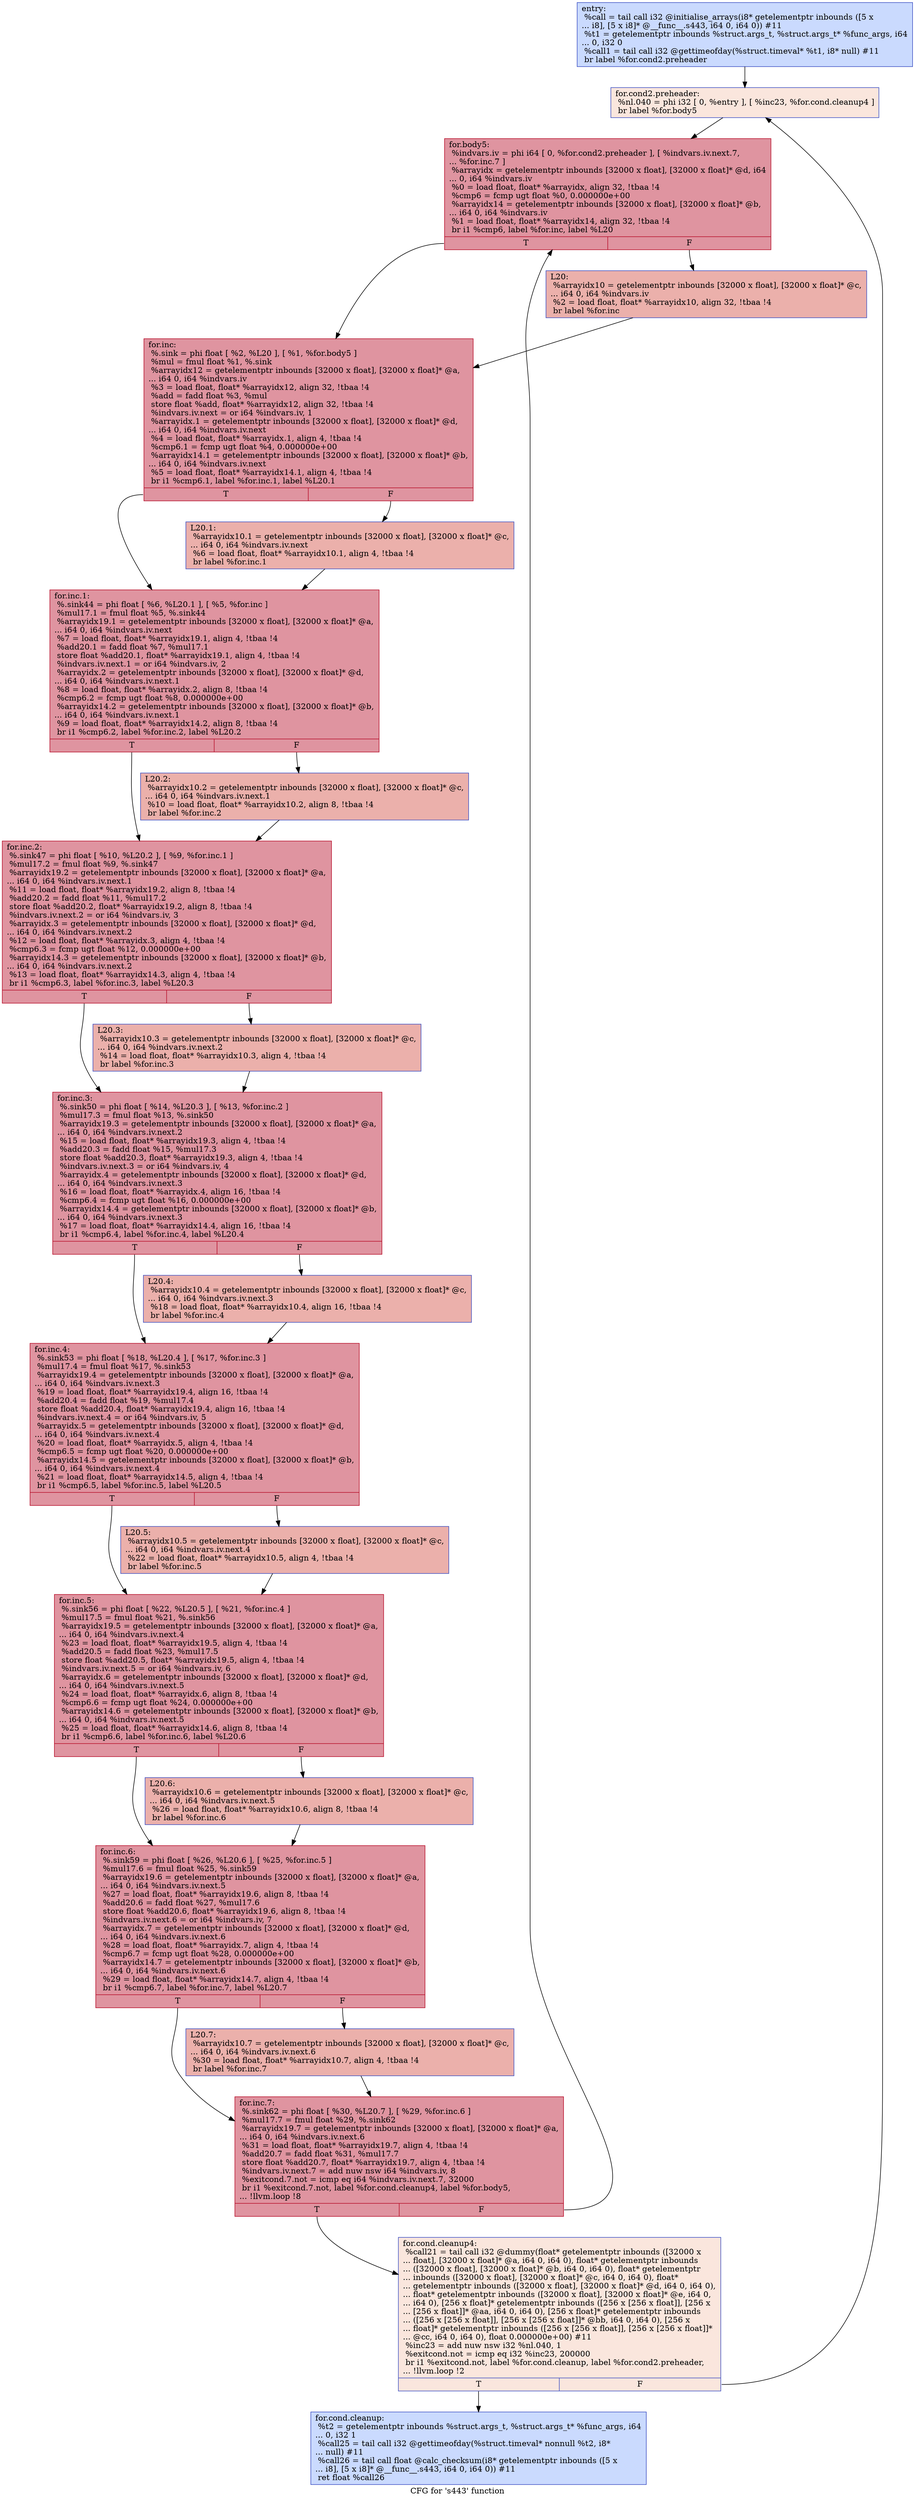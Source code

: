 digraph "CFG for 's443' function" {
	label="CFG for 's443' function";

	Node0x564c93c629c0 [shape=record,color="#3d50c3ff", style=filled, fillcolor="#88abfd70",label="{entry:\l  %call = tail call i32 @initialise_arrays(i8* getelementptr inbounds ([5 x\l... i8], [5 x i8]* @__func__.s443, i64 0, i64 0)) #11\l  %t1 = getelementptr inbounds %struct.args_t, %struct.args_t* %func_args, i64\l... 0, i32 0\l  %call1 = tail call i32 @gettimeofday(%struct.timeval* %t1, i8* null) #11\l  br label %for.cond2.preheader\l}"];
	Node0x564c93c629c0 -> Node0x564c93c62e60;
	Node0x564c93c62e60 [shape=record,color="#3d50c3ff", style=filled, fillcolor="#f3c7b170",label="{for.cond2.preheader:                              \l  %nl.040 = phi i32 [ 0, %entry ], [ %inc23, %for.cond.cleanup4 ]\l  br label %for.body5\l}"];
	Node0x564c93c62e60 -> Node0x564c93c63090;
	Node0x564c93c63150 [shape=record,color="#3d50c3ff", style=filled, fillcolor="#88abfd70",label="{for.cond.cleanup:                                 \l  %t2 = getelementptr inbounds %struct.args_t, %struct.args_t* %func_args, i64\l... 0, i32 1\l  %call25 = tail call i32 @gettimeofday(%struct.timeval* nonnull %t2, i8*\l... null) #11\l  %call26 = tail call float @calc_checksum(i8* getelementptr inbounds ([5 x\l... i8], [5 x i8]* @__func__.s443, i64 0, i64 0)) #11\l  ret float %call26\l}"];
	Node0x564c93c62f80 [shape=record,color="#3d50c3ff", style=filled, fillcolor="#f3c7b170",label="{for.cond.cleanup4:                                \l  %call21 = tail call i32 @dummy(float* getelementptr inbounds ([32000 x\l... float], [32000 x float]* @a, i64 0, i64 0), float* getelementptr inbounds\l... ([32000 x float], [32000 x float]* @b, i64 0, i64 0), float* getelementptr\l... inbounds ([32000 x float], [32000 x float]* @c, i64 0, i64 0), float*\l... getelementptr inbounds ([32000 x float], [32000 x float]* @d, i64 0, i64 0),\l... float* getelementptr inbounds ([32000 x float], [32000 x float]* @e, i64 0,\l... i64 0), [256 x float]* getelementptr inbounds ([256 x [256 x float]], [256 x\l... [256 x float]]* @aa, i64 0, i64 0), [256 x float]* getelementptr inbounds\l... ([256 x [256 x float]], [256 x [256 x float]]* @bb, i64 0, i64 0), [256 x\l... float]* getelementptr inbounds ([256 x [256 x float]], [256 x [256 x float]]*\l... @cc, i64 0, i64 0), float 0.000000e+00) #11\l  %inc23 = add nuw nsw i32 %nl.040, 1\l  %exitcond.not = icmp eq i32 %inc23, 200000\l  br i1 %exitcond.not, label %for.cond.cleanup, label %for.cond2.preheader,\l... !llvm.loop !2\l|{<s0>T|<s1>F}}"];
	Node0x564c93c62f80:s0 -> Node0x564c93c63150;
	Node0x564c93c62f80:s1 -> Node0x564c93c62e60;
	Node0x564c93c63090 [shape=record,color="#b70d28ff", style=filled, fillcolor="#b70d2870",label="{for.body5:                                        \l  %indvars.iv = phi i64 [ 0, %for.cond2.preheader ], [ %indvars.iv.next.7,\l... %for.inc.7 ]\l  %arrayidx = getelementptr inbounds [32000 x float], [32000 x float]* @d, i64\l... 0, i64 %indvars.iv\l  %0 = load float, float* %arrayidx, align 32, !tbaa !4\l  %cmp6 = fcmp ugt float %0, 0.000000e+00\l  %arrayidx14 = getelementptr inbounds [32000 x float], [32000 x float]* @b,\l... i64 0, i64 %indvars.iv\l  %1 = load float, float* %arrayidx14, align 32, !tbaa !4\l  br i1 %cmp6, label %for.inc, label %L20\l|{<s0>T|<s1>F}}"];
	Node0x564c93c63090:s0 -> Node0x564c93c63ed0;
	Node0x564c93c63090:s1 -> Node0x564c93c63f20;
	Node0x564c93c63f20 [shape=record,color="#3d50c3ff", style=filled, fillcolor="#d24b4070",label="{L20:                                              \l  %arrayidx10 = getelementptr inbounds [32000 x float], [32000 x float]* @c,\l... i64 0, i64 %indvars.iv\l  %2 = load float, float* %arrayidx10, align 32, !tbaa !4\l  br label %for.inc\l}"];
	Node0x564c93c63f20 -> Node0x564c93c63ed0;
	Node0x564c93c63ed0 [shape=record,color="#b70d28ff", style=filled, fillcolor="#b70d2870",label="{for.inc:                                          \l  %.sink = phi float [ %2, %L20 ], [ %1, %for.body5 ]\l  %mul = fmul float %1, %.sink\l  %arrayidx12 = getelementptr inbounds [32000 x float], [32000 x float]* @a,\l... i64 0, i64 %indvars.iv\l  %3 = load float, float* %arrayidx12, align 32, !tbaa !4\l  %add = fadd float %3, %mul\l  store float %add, float* %arrayidx12, align 32, !tbaa !4\l  %indvars.iv.next = or i64 %indvars.iv, 1\l  %arrayidx.1 = getelementptr inbounds [32000 x float], [32000 x float]* @d,\l... i64 0, i64 %indvars.iv.next\l  %4 = load float, float* %arrayidx.1, align 4, !tbaa !4\l  %cmp6.1 = fcmp ugt float %4, 0.000000e+00\l  %arrayidx14.1 = getelementptr inbounds [32000 x float], [32000 x float]* @b,\l... i64 0, i64 %indvars.iv.next\l  %5 = load float, float* %arrayidx14.1, align 4, !tbaa !4\l  br i1 %cmp6.1, label %for.inc.1, label %L20.1\l|{<s0>T|<s1>F}}"];
	Node0x564c93c63ed0:s0 -> Node0x564c93c64d50;
	Node0x564c93c63ed0:s1 -> Node0x564c93c64dd0;
	Node0x564c93c64dd0 [shape=record,color="#3d50c3ff", style=filled, fillcolor="#d24b4070",label="{L20.1:                                            \l  %arrayidx10.1 = getelementptr inbounds [32000 x float], [32000 x float]* @c,\l... i64 0, i64 %indvars.iv.next\l  %6 = load float, float* %arrayidx10.1, align 4, !tbaa !4\l  br label %for.inc.1\l}"];
	Node0x564c93c64dd0 -> Node0x564c93c64d50;
	Node0x564c93c64d50 [shape=record,color="#b70d28ff", style=filled, fillcolor="#b70d2870",label="{for.inc.1:                                        \l  %.sink44 = phi float [ %6, %L20.1 ], [ %5, %for.inc ]\l  %mul17.1 = fmul float %5, %.sink44\l  %arrayidx19.1 = getelementptr inbounds [32000 x float], [32000 x float]* @a,\l... i64 0, i64 %indvars.iv.next\l  %7 = load float, float* %arrayidx19.1, align 4, !tbaa !4\l  %add20.1 = fadd float %7, %mul17.1\l  store float %add20.1, float* %arrayidx19.1, align 4, !tbaa !4\l  %indvars.iv.next.1 = or i64 %indvars.iv, 2\l  %arrayidx.2 = getelementptr inbounds [32000 x float], [32000 x float]* @d,\l... i64 0, i64 %indvars.iv.next.1\l  %8 = load float, float* %arrayidx.2, align 8, !tbaa !4\l  %cmp6.2 = fcmp ugt float %8, 0.000000e+00\l  %arrayidx14.2 = getelementptr inbounds [32000 x float], [32000 x float]* @b,\l... i64 0, i64 %indvars.iv.next.1\l  %9 = load float, float* %arrayidx14.2, align 8, !tbaa !4\l  br i1 %cmp6.2, label %for.inc.2, label %L20.2\l|{<s0>T|<s1>F}}"];
	Node0x564c93c64d50:s0 -> Node0x564c93c64b20;
	Node0x564c93c64d50:s1 -> Node0x564c93c65a00;
	Node0x564c93c65a00 [shape=record,color="#3d50c3ff", style=filled, fillcolor="#d24b4070",label="{L20.2:                                            \l  %arrayidx10.2 = getelementptr inbounds [32000 x float], [32000 x float]* @c,\l... i64 0, i64 %indvars.iv.next.1\l  %10 = load float, float* %arrayidx10.2, align 8, !tbaa !4\l  br label %for.inc.2\l}"];
	Node0x564c93c65a00 -> Node0x564c93c64b20;
	Node0x564c93c64b20 [shape=record,color="#b70d28ff", style=filled, fillcolor="#b70d2870",label="{for.inc.2:                                        \l  %.sink47 = phi float [ %10, %L20.2 ], [ %9, %for.inc.1 ]\l  %mul17.2 = fmul float %9, %.sink47\l  %arrayidx19.2 = getelementptr inbounds [32000 x float], [32000 x float]* @a,\l... i64 0, i64 %indvars.iv.next.1\l  %11 = load float, float* %arrayidx19.2, align 8, !tbaa !4\l  %add20.2 = fadd float %11, %mul17.2\l  store float %add20.2, float* %arrayidx19.2, align 8, !tbaa !4\l  %indvars.iv.next.2 = or i64 %indvars.iv, 3\l  %arrayidx.3 = getelementptr inbounds [32000 x float], [32000 x float]* @d,\l... i64 0, i64 %indvars.iv.next.2\l  %12 = load float, float* %arrayidx.3, align 4, !tbaa !4\l  %cmp6.3 = fcmp ugt float %12, 0.000000e+00\l  %arrayidx14.3 = getelementptr inbounds [32000 x float], [32000 x float]* @b,\l... i64 0, i64 %indvars.iv.next.2\l  %13 = load float, float* %arrayidx14.3, align 4, !tbaa !4\l  br i1 %cmp6.3, label %for.inc.3, label %L20.3\l|{<s0>T|<s1>F}}"];
	Node0x564c93c64b20:s0 -> Node0x564c93c66870;
	Node0x564c93c64b20:s1 -> Node0x564c93c668c0;
	Node0x564c93c668c0 [shape=record,color="#3d50c3ff", style=filled, fillcolor="#d24b4070",label="{L20.3:                                            \l  %arrayidx10.3 = getelementptr inbounds [32000 x float], [32000 x float]* @c,\l... i64 0, i64 %indvars.iv.next.2\l  %14 = load float, float* %arrayidx10.3, align 4, !tbaa !4\l  br label %for.inc.3\l}"];
	Node0x564c93c668c0 -> Node0x564c93c66870;
	Node0x564c93c66870 [shape=record,color="#b70d28ff", style=filled, fillcolor="#b70d2870",label="{for.inc.3:                                        \l  %.sink50 = phi float [ %14, %L20.3 ], [ %13, %for.inc.2 ]\l  %mul17.3 = fmul float %13, %.sink50\l  %arrayidx19.3 = getelementptr inbounds [32000 x float], [32000 x float]* @a,\l... i64 0, i64 %indvars.iv.next.2\l  %15 = load float, float* %arrayidx19.3, align 4, !tbaa !4\l  %add20.3 = fadd float %15, %mul17.3\l  store float %add20.3, float* %arrayidx19.3, align 4, !tbaa !4\l  %indvars.iv.next.3 = or i64 %indvars.iv, 4\l  %arrayidx.4 = getelementptr inbounds [32000 x float], [32000 x float]* @d,\l... i64 0, i64 %indvars.iv.next.3\l  %16 = load float, float* %arrayidx.4, align 16, !tbaa !4\l  %cmp6.4 = fcmp ugt float %16, 0.000000e+00\l  %arrayidx14.4 = getelementptr inbounds [32000 x float], [32000 x float]* @b,\l... i64 0, i64 %indvars.iv.next.3\l  %17 = load float, float* %arrayidx14.4, align 16, !tbaa !4\l  br i1 %cmp6.4, label %for.inc.4, label %L20.4\l|{<s0>T|<s1>F}}"];
	Node0x564c93c66870:s0 -> Node0x564c93c674b0;
	Node0x564c93c66870:s1 -> Node0x564c93c67500;
	Node0x564c93c67500 [shape=record,color="#3d50c3ff", style=filled, fillcolor="#d24b4070",label="{L20.4:                                            \l  %arrayidx10.4 = getelementptr inbounds [32000 x float], [32000 x float]* @c,\l... i64 0, i64 %indvars.iv.next.3\l  %18 = load float, float* %arrayidx10.4, align 16, !tbaa !4\l  br label %for.inc.4\l}"];
	Node0x564c93c67500 -> Node0x564c93c674b0;
	Node0x564c93c674b0 [shape=record,color="#b70d28ff", style=filled, fillcolor="#b70d2870",label="{for.inc.4:                                        \l  %.sink53 = phi float [ %18, %L20.4 ], [ %17, %for.inc.3 ]\l  %mul17.4 = fmul float %17, %.sink53\l  %arrayidx19.4 = getelementptr inbounds [32000 x float], [32000 x float]* @a,\l... i64 0, i64 %indvars.iv.next.3\l  %19 = load float, float* %arrayidx19.4, align 16, !tbaa !4\l  %add20.4 = fadd float %19, %mul17.4\l  store float %add20.4, float* %arrayidx19.4, align 16, !tbaa !4\l  %indvars.iv.next.4 = or i64 %indvars.iv, 5\l  %arrayidx.5 = getelementptr inbounds [32000 x float], [32000 x float]* @d,\l... i64 0, i64 %indvars.iv.next.4\l  %20 = load float, float* %arrayidx.5, align 4, !tbaa !4\l  %cmp6.5 = fcmp ugt float %20, 0.000000e+00\l  %arrayidx14.5 = getelementptr inbounds [32000 x float], [32000 x float]* @b,\l... i64 0, i64 %indvars.iv.next.4\l  %21 = load float, float* %arrayidx14.5, align 4, !tbaa !4\l  br i1 %cmp6.5, label %for.inc.5, label %L20.5\l|{<s0>T|<s1>F}}"];
	Node0x564c93c674b0:s0 -> Node0x564c93c68070;
	Node0x564c93c674b0:s1 -> Node0x564c93c680c0;
	Node0x564c93c680c0 [shape=record,color="#3d50c3ff", style=filled, fillcolor="#d24b4070",label="{L20.5:                                            \l  %arrayidx10.5 = getelementptr inbounds [32000 x float], [32000 x float]* @c,\l... i64 0, i64 %indvars.iv.next.4\l  %22 = load float, float* %arrayidx10.5, align 4, !tbaa !4\l  br label %for.inc.5\l}"];
	Node0x564c93c680c0 -> Node0x564c93c68070;
	Node0x564c93c68070 [shape=record,color="#b70d28ff", style=filled, fillcolor="#b70d2870",label="{for.inc.5:                                        \l  %.sink56 = phi float [ %22, %L20.5 ], [ %21, %for.inc.4 ]\l  %mul17.5 = fmul float %21, %.sink56\l  %arrayidx19.5 = getelementptr inbounds [32000 x float], [32000 x float]* @a,\l... i64 0, i64 %indvars.iv.next.4\l  %23 = load float, float* %arrayidx19.5, align 4, !tbaa !4\l  %add20.5 = fadd float %23, %mul17.5\l  store float %add20.5, float* %arrayidx19.5, align 4, !tbaa !4\l  %indvars.iv.next.5 = or i64 %indvars.iv, 6\l  %arrayidx.6 = getelementptr inbounds [32000 x float], [32000 x float]* @d,\l... i64 0, i64 %indvars.iv.next.5\l  %24 = load float, float* %arrayidx.6, align 8, !tbaa !4\l  %cmp6.6 = fcmp ugt float %24, 0.000000e+00\l  %arrayidx14.6 = getelementptr inbounds [32000 x float], [32000 x float]* @b,\l... i64 0, i64 %indvars.iv.next.5\l  %25 = load float, float* %arrayidx14.6, align 8, !tbaa !4\l  br i1 %cmp6.6, label %for.inc.6, label %L20.6\l|{<s0>T|<s1>F}}"];
	Node0x564c93c68070:s0 -> Node0x564c93c68c30;
	Node0x564c93c68070:s1 -> Node0x564c93c68c80;
	Node0x564c93c68c80 [shape=record,color="#3d50c3ff", style=filled, fillcolor="#d24b4070",label="{L20.6:                                            \l  %arrayidx10.6 = getelementptr inbounds [32000 x float], [32000 x float]* @c,\l... i64 0, i64 %indvars.iv.next.5\l  %26 = load float, float* %arrayidx10.6, align 8, !tbaa !4\l  br label %for.inc.6\l}"];
	Node0x564c93c68c80 -> Node0x564c93c68c30;
	Node0x564c93c68c30 [shape=record,color="#b70d28ff", style=filled, fillcolor="#b70d2870",label="{for.inc.6:                                        \l  %.sink59 = phi float [ %26, %L20.6 ], [ %25, %for.inc.5 ]\l  %mul17.6 = fmul float %25, %.sink59\l  %arrayidx19.6 = getelementptr inbounds [32000 x float], [32000 x float]* @a,\l... i64 0, i64 %indvars.iv.next.5\l  %27 = load float, float* %arrayidx19.6, align 8, !tbaa !4\l  %add20.6 = fadd float %27, %mul17.6\l  store float %add20.6, float* %arrayidx19.6, align 8, !tbaa !4\l  %indvars.iv.next.6 = or i64 %indvars.iv, 7\l  %arrayidx.7 = getelementptr inbounds [32000 x float], [32000 x float]* @d,\l... i64 0, i64 %indvars.iv.next.6\l  %28 = load float, float* %arrayidx.7, align 4, !tbaa !4\l  %cmp6.7 = fcmp ugt float %28, 0.000000e+00\l  %arrayidx14.7 = getelementptr inbounds [32000 x float], [32000 x float]* @b,\l... i64 0, i64 %indvars.iv.next.6\l  %29 = load float, float* %arrayidx14.7, align 4, !tbaa !4\l  br i1 %cmp6.7, label %for.inc.7, label %L20.7\l|{<s0>T|<s1>F}}"];
	Node0x564c93c68c30:s0 -> Node0x564c93c63a50;
	Node0x564c93c68c30:s1 -> Node0x564c93c660c0;
	Node0x564c93c660c0 [shape=record,color="#3d50c3ff", style=filled, fillcolor="#d24b4070",label="{L20.7:                                            \l  %arrayidx10.7 = getelementptr inbounds [32000 x float], [32000 x float]* @c,\l... i64 0, i64 %indvars.iv.next.6\l  %30 = load float, float* %arrayidx10.7, align 4, !tbaa !4\l  br label %for.inc.7\l}"];
	Node0x564c93c660c0 -> Node0x564c93c63a50;
	Node0x564c93c63a50 [shape=record,color="#b70d28ff", style=filled, fillcolor="#b70d2870",label="{for.inc.7:                                        \l  %.sink62 = phi float [ %30, %L20.7 ], [ %29, %for.inc.6 ]\l  %mul17.7 = fmul float %29, %.sink62\l  %arrayidx19.7 = getelementptr inbounds [32000 x float], [32000 x float]* @a,\l... i64 0, i64 %indvars.iv.next.6\l  %31 = load float, float* %arrayidx19.7, align 4, !tbaa !4\l  %add20.7 = fadd float %31, %mul17.7\l  store float %add20.7, float* %arrayidx19.7, align 4, !tbaa !4\l  %indvars.iv.next.7 = add nuw nsw i64 %indvars.iv, 8\l  %exitcond.7.not = icmp eq i64 %indvars.iv.next.7, 32000\l  br i1 %exitcond.7.not, label %for.cond.cleanup4, label %for.body5,\l... !llvm.loop !8\l|{<s0>T|<s1>F}}"];
	Node0x564c93c63a50:s0 -> Node0x564c93c62f80;
	Node0x564c93c63a50:s1 -> Node0x564c93c63090;
}
